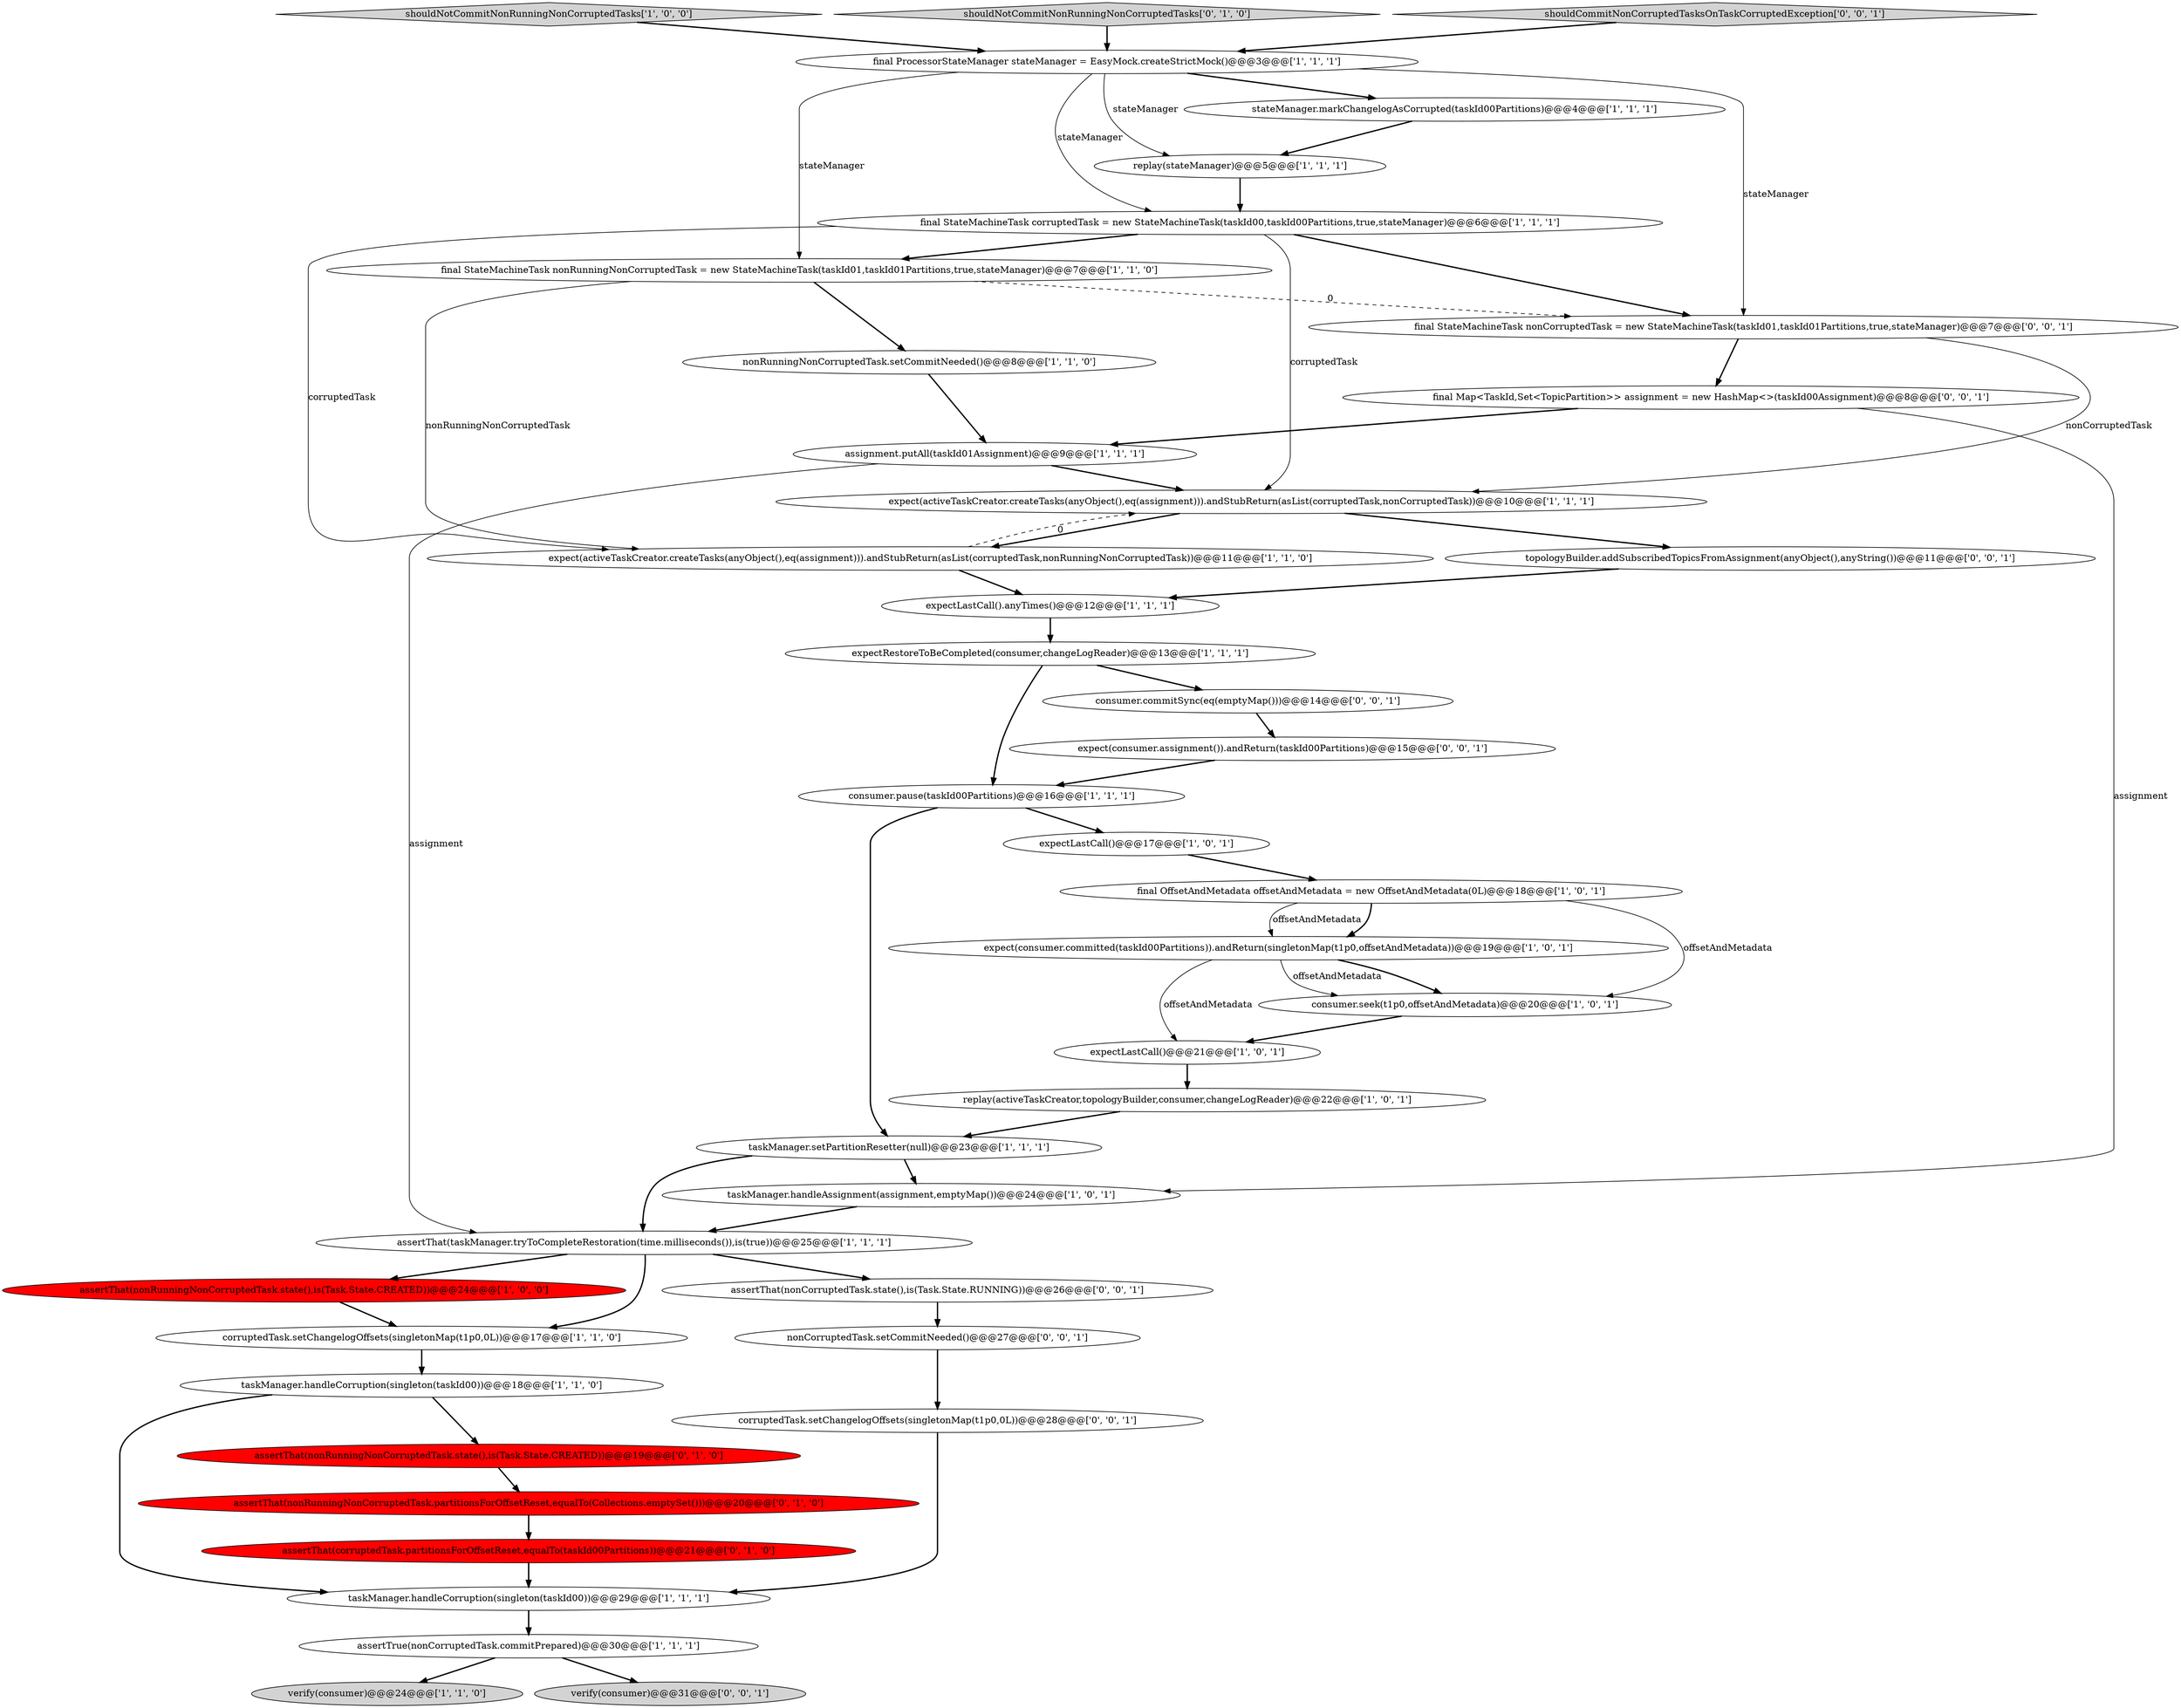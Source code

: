 digraph {
17 [style = filled, label = "verify(consumer)@@@24@@@['1', '1', '0']", fillcolor = lightgray, shape = ellipse image = "AAA0AAABBB1BBB"];
24 [style = filled, label = "assertThat(nonRunningNonCorruptedTask.state(),is(Task.State.CREATED))@@@24@@@['1', '0', '0']", fillcolor = red, shape = ellipse image = "AAA1AAABBB1BBB"];
11 [style = filled, label = "taskManager.handleCorruption(singleton(taskId00))@@@18@@@['1', '1', '0']", fillcolor = white, shape = ellipse image = "AAA0AAABBB1BBB"];
3 [style = filled, label = "taskManager.handleCorruption(singleton(taskId00))@@@29@@@['1', '1', '1']", fillcolor = white, shape = ellipse image = "AAA0AAABBB1BBB"];
16 [style = filled, label = "consumer.seek(t1p0,offsetAndMetadata)@@@20@@@['1', '0', '1']", fillcolor = white, shape = ellipse image = "AAA0AAABBB1BBB"];
5 [style = filled, label = "expectRestoreToBeCompleted(consumer,changeLogReader)@@@13@@@['1', '1', '1']", fillcolor = white, shape = ellipse image = "AAA0AAABBB1BBB"];
21 [style = filled, label = "consumer.pause(taskId00Partitions)@@@16@@@['1', '1', '1']", fillcolor = white, shape = ellipse image = "AAA0AAABBB1BBB"];
2 [style = filled, label = "shouldNotCommitNonRunningNonCorruptedTasks['1', '0', '0']", fillcolor = lightgray, shape = diamond image = "AAA0AAABBB1BBB"];
28 [style = filled, label = "assertThat(nonRunningNonCorruptedTask.partitionsForOffsetReset,equalTo(Collections.emptySet()))@@@20@@@['0', '1', '0']", fillcolor = red, shape = ellipse image = "AAA1AAABBB2BBB"];
1 [style = filled, label = "assignment.putAll(taskId01Assignment)@@@9@@@['1', '1', '1']", fillcolor = white, shape = ellipse image = "AAA0AAABBB1BBB"];
29 [style = filled, label = "shouldNotCommitNonRunningNonCorruptedTasks['0', '1', '0']", fillcolor = lightgray, shape = diamond image = "AAA0AAABBB2BBB"];
12 [style = filled, label = "assertThat(taskManager.tryToCompleteRestoration(time.milliseconds()),is(true))@@@25@@@['1', '1', '1']", fillcolor = white, shape = ellipse image = "AAA0AAABBB1BBB"];
4 [style = filled, label = "final ProcessorStateManager stateManager = EasyMock.createStrictMock()@@@3@@@['1', '1', '1']", fillcolor = white, shape = ellipse image = "AAA0AAABBB1BBB"];
25 [style = filled, label = "taskManager.setPartitionResetter(null)@@@23@@@['1', '1', '1']", fillcolor = white, shape = ellipse image = "AAA0AAABBB1BBB"];
37 [style = filled, label = "consumer.commitSync(eq(emptyMap()))@@@14@@@['0', '0', '1']", fillcolor = white, shape = ellipse image = "AAA0AAABBB3BBB"];
38 [style = filled, label = "assertThat(nonCorruptedTask.state(),is(Task.State.RUNNING))@@@26@@@['0', '0', '1']", fillcolor = white, shape = ellipse image = "AAA0AAABBB3BBB"];
6 [style = filled, label = "final OffsetAndMetadata offsetAndMetadata = new OffsetAndMetadata(0L)@@@18@@@['1', '0', '1']", fillcolor = white, shape = ellipse image = "AAA0AAABBB1BBB"];
8 [style = filled, label = "replay(activeTaskCreator,topologyBuilder,consumer,changeLogReader)@@@22@@@['1', '0', '1']", fillcolor = white, shape = ellipse image = "AAA0AAABBB1BBB"];
7 [style = filled, label = "expectLastCall()@@@21@@@['1', '0', '1']", fillcolor = white, shape = ellipse image = "AAA0AAABBB1BBB"];
10 [style = filled, label = "replay(stateManager)@@@5@@@['1', '1', '1']", fillcolor = white, shape = ellipse image = "AAA0AAABBB1BBB"];
41 [style = filled, label = "final StateMachineTask nonCorruptedTask = new StateMachineTask(taskId01,taskId01Partitions,true,stateManager)@@@7@@@['0', '0', '1']", fillcolor = white, shape = ellipse image = "AAA0AAABBB3BBB"];
13 [style = filled, label = "expectLastCall().anyTimes()@@@12@@@['1', '1', '1']", fillcolor = white, shape = ellipse image = "AAA0AAABBB1BBB"];
31 [style = filled, label = "assertThat(corruptedTask.partitionsForOffsetReset,equalTo(taskId00Partitions))@@@21@@@['0', '1', '0']", fillcolor = red, shape = ellipse image = "AAA1AAABBB2BBB"];
15 [style = filled, label = "corruptedTask.setChangelogOffsets(singletonMap(t1p0,0L))@@@17@@@['1', '1', '0']", fillcolor = white, shape = ellipse image = "AAA0AAABBB1BBB"];
30 [style = filled, label = "assertThat(nonRunningNonCorruptedTask.state(),is(Task.State.CREATED))@@@19@@@['0', '1', '0']", fillcolor = red, shape = ellipse image = "AAA1AAABBB2BBB"];
26 [style = filled, label = "final StateMachineTask nonRunningNonCorruptedTask = new StateMachineTask(taskId01,taskId01Partitions,true,stateManager)@@@7@@@['1', '1', '0']", fillcolor = white, shape = ellipse image = "AAA0AAABBB1BBB"];
27 [style = filled, label = "expect(consumer.committed(taskId00Partitions)).andReturn(singletonMap(t1p0,offsetAndMetadata))@@@19@@@['1', '0', '1']", fillcolor = white, shape = ellipse image = "AAA0AAABBB1BBB"];
34 [style = filled, label = "final Map<TaskId,Set<TopicPartition>> assignment = new HashMap<>(taskId00Assignment)@@@8@@@['0', '0', '1']", fillcolor = white, shape = ellipse image = "AAA0AAABBB3BBB"];
9 [style = filled, label = "expect(activeTaskCreator.createTasks(anyObject(),eq(assignment))).andStubReturn(asList(corruptedTask,nonRunningNonCorruptedTask))@@@11@@@['1', '1', '0']", fillcolor = white, shape = ellipse image = "AAA0AAABBB1BBB"];
36 [style = filled, label = "topologyBuilder.addSubscribedTopicsFromAssignment(anyObject(),anyString())@@@11@@@['0', '0', '1']", fillcolor = white, shape = ellipse image = "AAA0AAABBB3BBB"];
33 [style = filled, label = "shouldCommitNonCorruptedTasksOnTaskCorruptedException['0', '0', '1']", fillcolor = lightgray, shape = diamond image = "AAA0AAABBB3BBB"];
23 [style = filled, label = "nonRunningNonCorruptedTask.setCommitNeeded()@@@8@@@['1', '1', '0']", fillcolor = white, shape = ellipse image = "AAA0AAABBB1BBB"];
20 [style = filled, label = "expectLastCall()@@@17@@@['1', '0', '1']", fillcolor = white, shape = ellipse image = "AAA0AAABBB1BBB"];
39 [style = filled, label = "corruptedTask.setChangelogOffsets(singletonMap(t1p0,0L))@@@28@@@['0', '0', '1']", fillcolor = white, shape = ellipse image = "AAA0AAABBB3BBB"];
19 [style = filled, label = "taskManager.handleAssignment(assignment,emptyMap())@@@24@@@['1', '0', '1']", fillcolor = white, shape = ellipse image = "AAA0AAABBB1BBB"];
18 [style = filled, label = "final StateMachineTask corruptedTask = new StateMachineTask(taskId00,taskId00Partitions,true,stateManager)@@@6@@@['1', '1', '1']", fillcolor = white, shape = ellipse image = "AAA0AAABBB1BBB"];
35 [style = filled, label = "expect(consumer.assignment()).andReturn(taskId00Partitions)@@@15@@@['0', '0', '1']", fillcolor = white, shape = ellipse image = "AAA0AAABBB3BBB"];
14 [style = filled, label = "stateManager.markChangelogAsCorrupted(taskId00Partitions)@@@4@@@['1', '1', '1']", fillcolor = white, shape = ellipse image = "AAA0AAABBB1BBB"];
0 [style = filled, label = "expect(activeTaskCreator.createTasks(anyObject(),eq(assignment))).andStubReturn(asList(corruptedTask,nonCorruptedTask))@@@10@@@['1', '1', '1']", fillcolor = white, shape = ellipse image = "AAA0AAABBB1BBB"];
32 [style = filled, label = "verify(consumer)@@@31@@@['0', '0', '1']", fillcolor = lightgray, shape = ellipse image = "AAA0AAABBB3BBB"];
22 [style = filled, label = "assertTrue(nonCorruptedTask.commitPrepared)@@@30@@@['1', '1', '1']", fillcolor = white, shape = ellipse image = "AAA0AAABBB1BBB"];
40 [style = filled, label = "nonCorruptedTask.setCommitNeeded()@@@27@@@['0', '0', '1']", fillcolor = white, shape = ellipse image = "AAA0AAABBB3BBB"];
10->18 [style = bold, label=""];
4->14 [style = bold, label=""];
0->9 [style = bold, label=""];
29->4 [style = bold, label=""];
19->12 [style = bold, label=""];
34->1 [style = bold, label=""];
1->12 [style = solid, label="assignment"];
28->31 [style = bold, label=""];
33->4 [style = bold, label=""];
18->26 [style = bold, label=""];
12->15 [style = bold, label=""];
16->7 [style = bold, label=""];
26->9 [style = solid, label="nonRunningNonCorruptedTask"];
27->7 [style = solid, label="offsetAndMetadata"];
14->10 [style = bold, label=""];
39->3 [style = bold, label=""];
18->0 [style = solid, label="corruptedTask"];
22->32 [style = bold, label=""];
1->0 [style = bold, label=""];
20->6 [style = bold, label=""];
12->24 [style = bold, label=""];
27->16 [style = bold, label=""];
21->25 [style = bold, label=""];
18->9 [style = solid, label="corruptedTask"];
7->8 [style = bold, label=""];
3->22 [style = bold, label=""];
2->4 [style = bold, label=""];
35->21 [style = bold, label=""];
26->41 [style = dashed, label="0"];
0->36 [style = bold, label=""];
27->16 [style = solid, label="offsetAndMetadata"];
5->21 [style = bold, label=""];
6->27 [style = bold, label=""];
4->18 [style = solid, label="stateManager"];
36->13 [style = bold, label=""];
12->38 [style = bold, label=""];
30->28 [style = bold, label=""];
21->20 [style = bold, label=""];
40->39 [style = bold, label=""];
15->11 [style = bold, label=""];
11->3 [style = bold, label=""];
25->12 [style = bold, label=""];
4->41 [style = solid, label="stateManager"];
26->23 [style = bold, label=""];
9->0 [style = dashed, label="0"];
25->19 [style = bold, label=""];
13->5 [style = bold, label=""];
23->1 [style = bold, label=""];
22->17 [style = bold, label=""];
4->26 [style = solid, label="stateManager"];
34->19 [style = solid, label="assignment"];
6->16 [style = solid, label="offsetAndMetadata"];
18->41 [style = bold, label=""];
37->35 [style = bold, label=""];
41->0 [style = solid, label="nonCorruptedTask"];
31->3 [style = bold, label=""];
6->27 [style = solid, label="offsetAndMetadata"];
38->40 [style = bold, label=""];
8->25 [style = bold, label=""];
41->34 [style = bold, label=""];
11->30 [style = bold, label=""];
5->37 [style = bold, label=""];
4->10 [style = solid, label="stateManager"];
9->13 [style = bold, label=""];
24->15 [style = bold, label=""];
}
